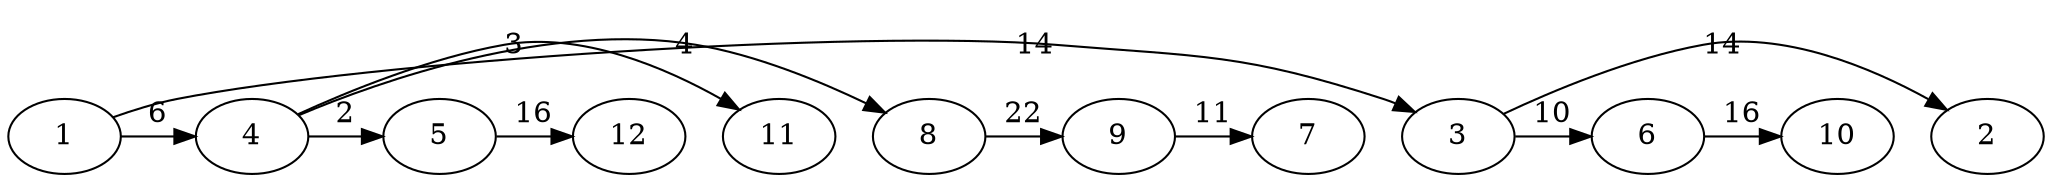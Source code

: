 // The Round Graph
digraph "2_PRIM_" {
	1 -> 4 [label=6 constraint=false]
	4 -> 5 [label=2 constraint=false]
	4 -> 11 [label=3 constraint=false]
	4 -> 8 [label=4 constraint=false]
	1 -> 3 [label=14 constraint=false]
	3 -> 6 [label=10 constraint=false]
	3 -> 2 [label=14 constraint=false]
	5 -> 12 [label=16 constraint=false]
	6 -> 10 [label=16 constraint=false]
	8 -> 9 [label=22 constraint=false]
	9 -> 7 [label=11 constraint=false]
}
